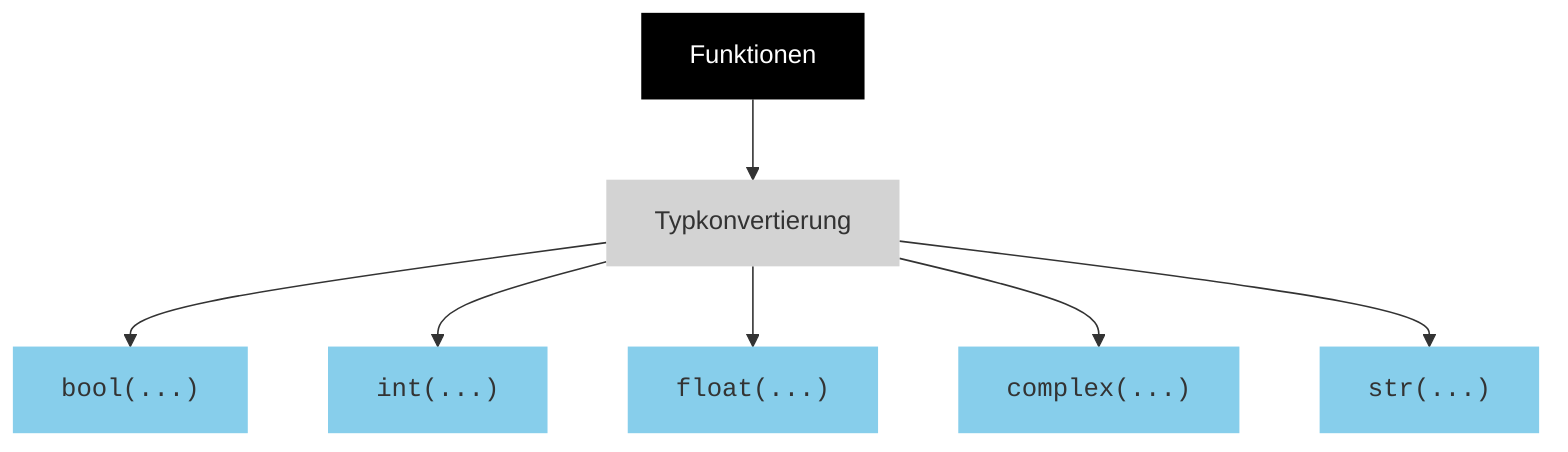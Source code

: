flowchart

    Funktionen --> Typkonvertierung

    Typkonvertierung --> Bool["<code>bool(...)</code>"]
    Typkonvertierung --> Int["<code>int(...)</code>"]
    Typkonvertierung --> Float["<code>float(...)</code>"]
    Typkonvertierung --> Complex["<code>complex(...)</code>"]
    Typkonvertierung --> Str["<code>str(...)</code>"]

    style Funktionen fill:black,color:white,stroke-width:0px

    style Typkonvertierung fill:lightgray,stroke-width:0px

    style Bool fill:skyblue,stroke-width:0px
    style Int fill:skyblue,stroke-width:0px
    style Float fill:skyblue,stroke-width:0px
    style Complex fill:skyblue,stroke-width:0px
    style Str fill:skyblue,stroke-width:0px